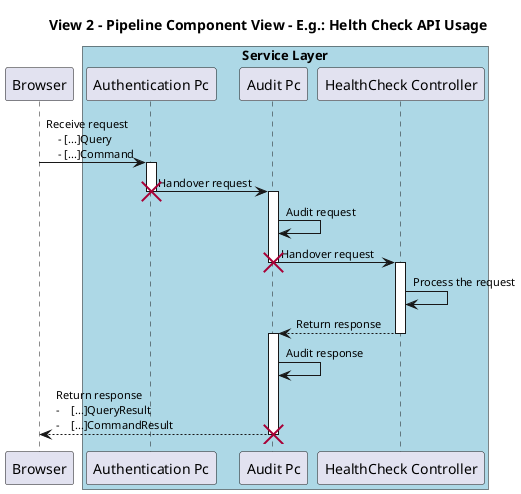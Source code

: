@startuml
title View 2 - Pipeline Component View - E.g.: Helth Check API Usage

participant Browser as bw

box "Service Layer" #LightBlue
participant "Authentication Pc" as authApiFilter
participant "Audit Pc" as auditApiIntercepter
participant "HealthCheck Controller" as hChekApiController
end box

skinparam sequence {
    ActorFontName Arial
    ActorFontSize 11

    ParticipantFontName Arial
    ParticipantFontSize 11

    ArrowFontName Arial
    ArrowFontSize 11
}

bw->authApiFilter: Receive request \n    - [...]Query \n    - [...]Command
activate authApiFilter

authApiFilter->auditApiIntercepter: Handover request
destroy authApiFilter
activate auditApiIntercepter

auditApiIntercepter->auditApiIntercepter: Audit request
auditApiIntercepter->hChekApiController: Handover request
destroy auditApiIntercepter
activate hChekApiController
hChekApiController->hChekApiController: Process the request

hChekApiController-->auditApiIntercepter: Return response
deactivate hChekApiController
activate auditApiIntercepter

auditApiIntercepter->auditApiIntercepter: Audit response
                           auditApiIntercepter-->bw: Return response\n-    [...]QueryResult \n-    [...]CommandResult
                           destroy auditApiIntercepter

@enduml
